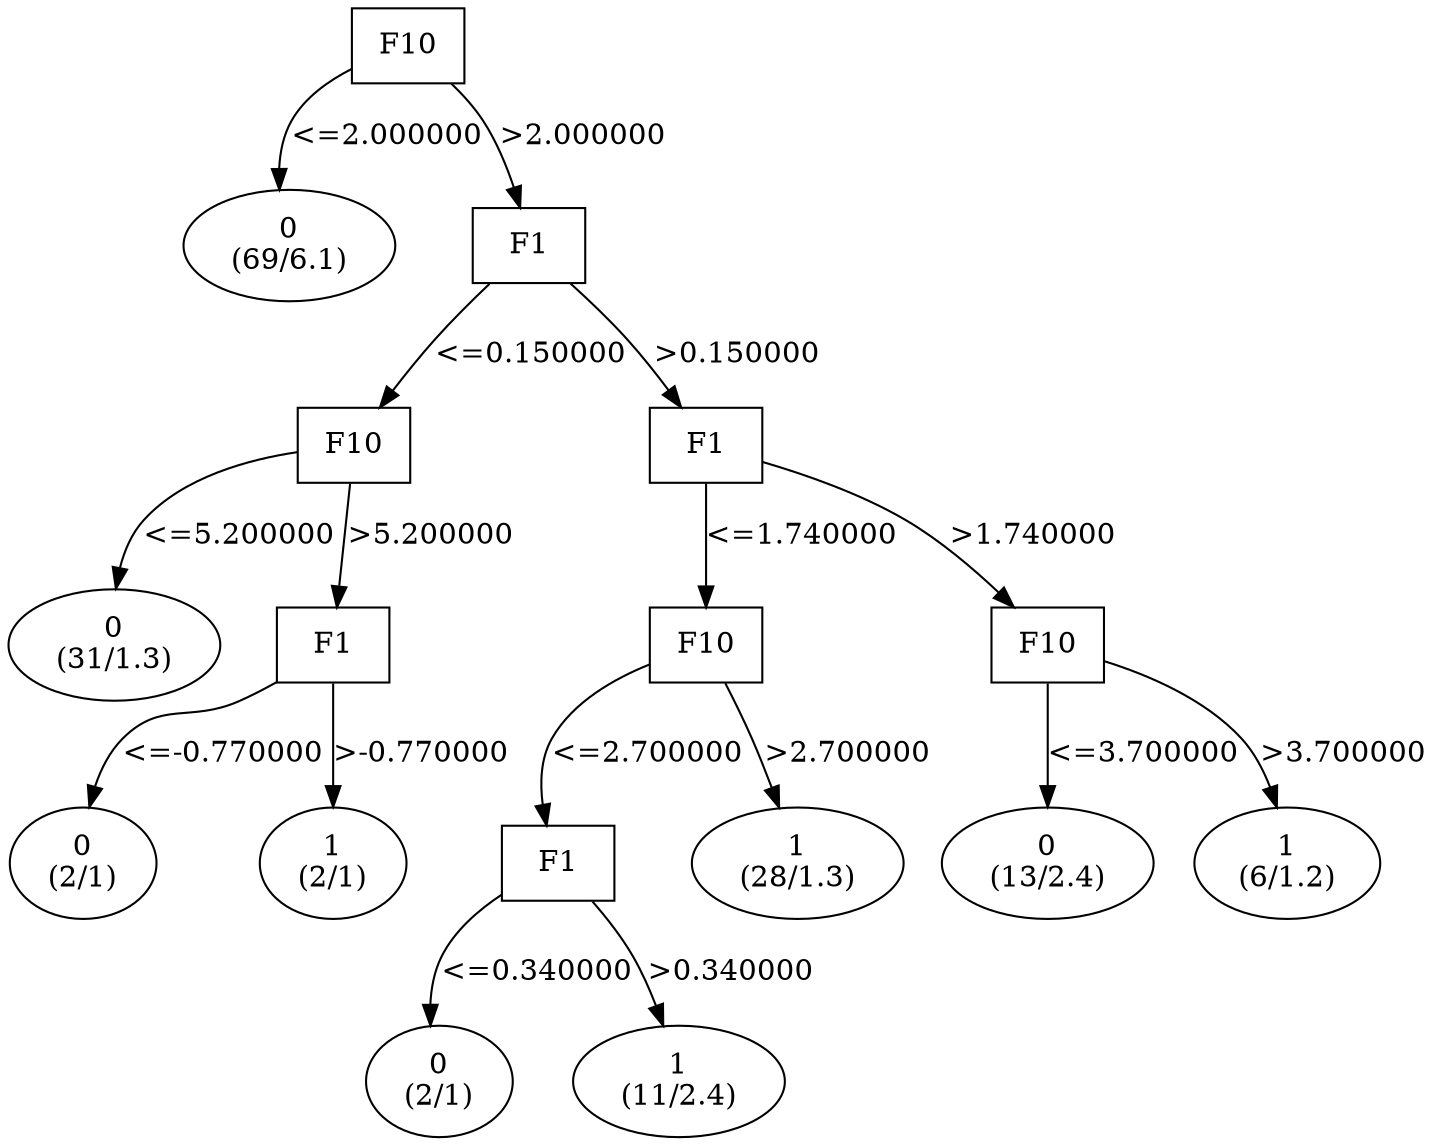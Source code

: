 digraph YaDT {
n0 [ shape=box, label="F10\n"]
n0 -> n1 [label="<=2.000000"]
n1 [ shape=ellipse, label="0\n(69/6.1)"]
n0 -> n2 [label=">2.000000"]
n2 [ shape=box, label="F1\n"]
n2 -> n3 [label="<=0.150000"]
n3 [ shape=box, label="F10\n"]
n3 -> n4 [label="<=5.200000"]
n4 [ shape=ellipse, label="0\n(31/1.3)"]
n3 -> n5 [label=">5.200000"]
n5 [ shape=box, label="F1\n"]
n5 -> n6 [label="<=-0.770000"]
n6 [ shape=ellipse, label="0\n(2/1)"]
n5 -> n7 [label=">-0.770000"]
n7 [ shape=ellipse, label="1\n(2/1)"]
n2 -> n10 [label=">0.150000"]
n10 [ shape=box, label="F1\n"]
n10 -> n11 [label="<=1.740000"]
n11 [ shape=box, label="F10\n"]
n11 -> n12 [label="<=2.700000"]
n12 [ shape=box, label="F1\n"]
n12 -> n13 [label="<=0.340000"]
n13 [ shape=ellipse, label="0\n(2/1)"]
n12 -> n14 [label=">0.340000"]
n14 [ shape=ellipse, label="1\n(11/2.4)"]
n11 -> n16 [label=">2.700000"]
n16 [ shape=ellipse, label="1\n(28/1.3)"]
n10 -> n18 [label=">1.740000"]
n18 [ shape=box, label="F10\n"]
n18 -> n19 [label="<=3.700000"]
n19 [ shape=ellipse, label="0\n(13/2.4)"]
n18 -> n20 [label=">3.700000"]
n20 [ shape=ellipse, label="1\n(6/1.2)"]
}

